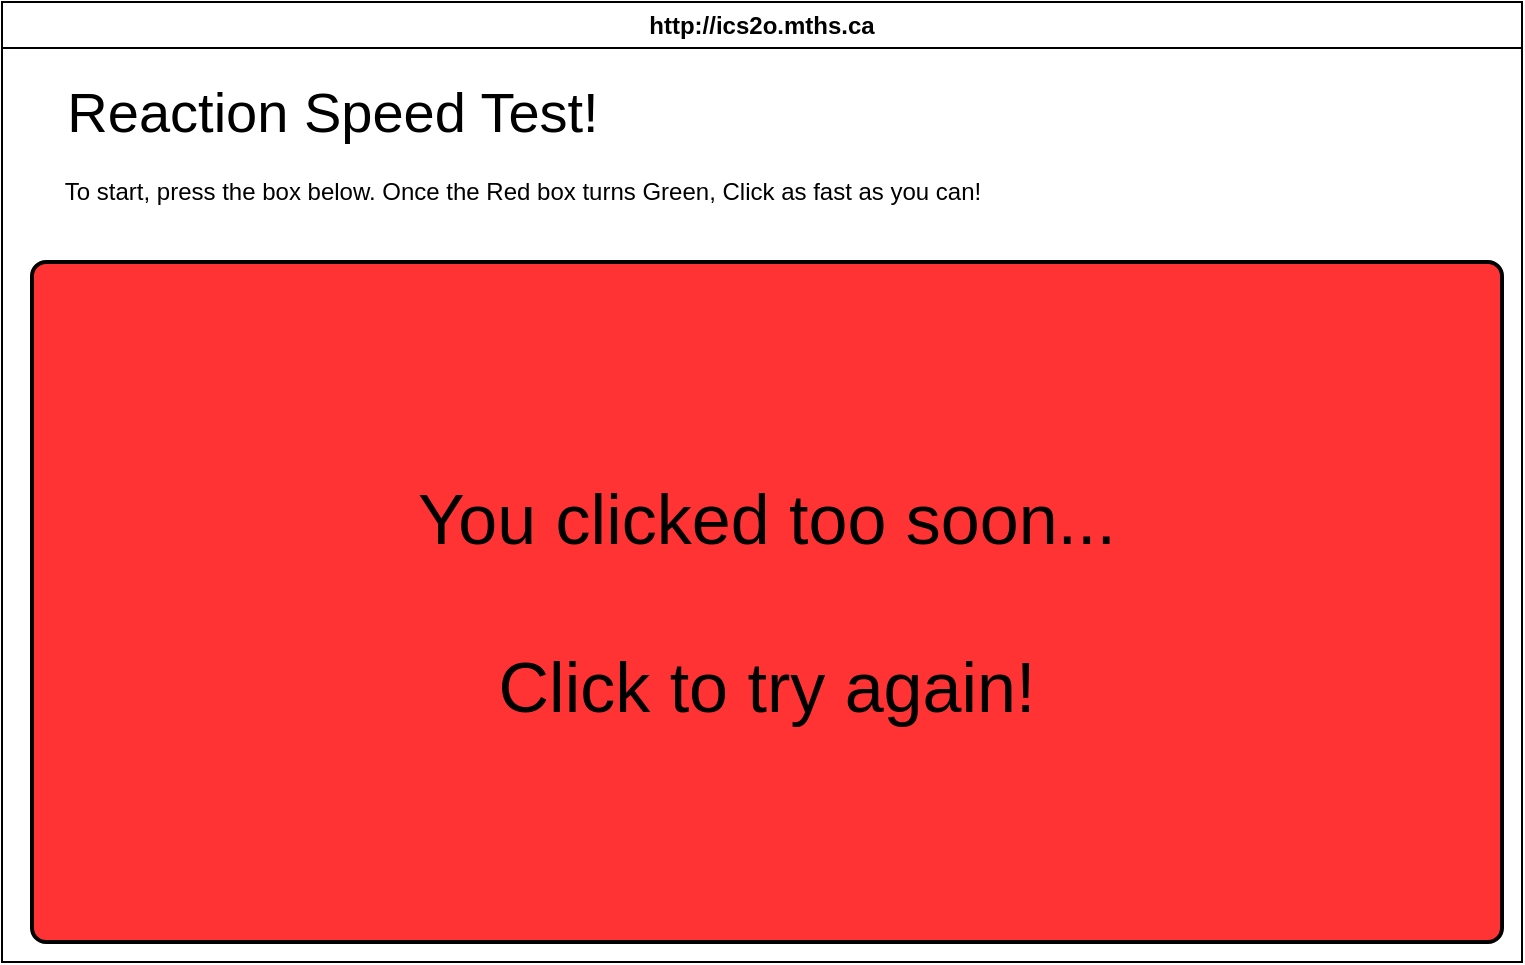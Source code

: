 <mxfile>
    <diagram id="HIP3nbAZw_EuaXWnEj3U" name="Page-1">
        <mxGraphModel dx="827" dy="659" grid="1" gridSize="10" guides="1" tooltips="1" connect="1" arrows="1" fold="1" page="1" pageScale="1" pageWidth="850" pageHeight="1100" math="0" shadow="0">
            <root>
                <mxCell id="0"/>
                <mxCell id="1" parent="0"/>
                <mxCell id="7" value="http://ics2o.mths.ca" style="swimlane;whiteSpace=wrap;html=1;" parent="1" vertex="1">
                    <mxGeometry x="45" y="50" width="760" height="480" as="geometry"/>
                </mxCell>
                <mxCell id="8" value="&lt;font style=&quot;font-size: 28px;&quot;&gt;Reaction Speed Test!&lt;/font&gt;" style="text;html=1;align=center;verticalAlign=middle;resizable=0;points=[];autosize=1;strokeColor=none;fillColor=none;" vertex="1" parent="7">
                    <mxGeometry x="20" y="30" width="290" height="50" as="geometry"/>
                </mxCell>
                <mxCell id="9" value="To start, press the box below. Once the Red box turns Green, Click as fast as you can!" style="text;html=1;align=center;verticalAlign=middle;resizable=0;points=[];autosize=1;strokeColor=none;fillColor=none;" vertex="1" parent="7">
                    <mxGeometry x="20" y="80" width="480" height="30" as="geometry"/>
                </mxCell>
                <mxCell id="10" value="&lt;font style=&quot;font-size: 35px; color: rgb(0, 0, 0);&quot;&gt;You clicked too soon...&lt;/font&gt;&lt;div&gt;&lt;font style=&quot;font-size: 35px; color: rgb(0, 0, 0);&quot;&gt;&lt;br&gt;&lt;/font&gt;&lt;/div&gt;&lt;div&gt;&lt;font style=&quot;font-size: 35px; color: rgb(0, 0, 0);&quot;&gt;Click to try again!&lt;/font&gt;&lt;/div&gt;" style="rounded=1;whiteSpace=wrap;html=1;absoluteArcSize=1;arcSize=14;strokeWidth=2;fillColor=light-dark(#FF3333,#EDEDED);" vertex="1" parent="7">
                    <mxGeometry x="15" y="130" width="735" height="340" as="geometry"/>
                </mxCell>
            </root>
        </mxGraphModel>
    </diagram>
</mxfile>